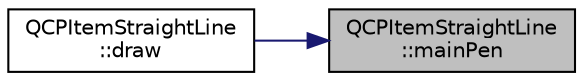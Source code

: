 digraph "QCPItemStraightLine::mainPen"
{
 // LATEX_PDF_SIZE
  edge [fontname="Helvetica",fontsize="10",labelfontname="Helvetica",labelfontsize="10"];
  node [fontname="Helvetica",fontsize="10",shape=record];
  rankdir="RL";
  Node1 [label="QCPItemStraightLine\l::mainPen",height=0.2,width=0.4,color="black", fillcolor="grey75", style="filled", fontcolor="black",tooltip=" "];
  Node1 -> Node2 [dir="back",color="midnightblue",fontsize="10",style="solid",fontname="Helvetica"];
  Node2 [label="QCPItemStraightLine\l::draw",height=0.2,width=0.4,color="black", fillcolor="white", style="filled",URL="$classQCPItemStraightLine.html#acbc84ad219bf4845152e4e2202fcaa3c",tooltip=" "];
}
